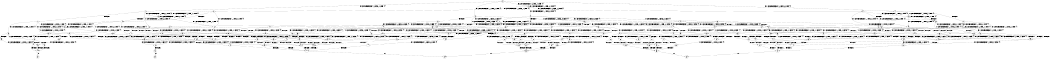 digraph BCG {
size = "7, 10.5";
center = TRUE;
node [shape = circle];
0 [peripheries = 2];
0 -> 1 [label = "EX !0 !ATOMIC_EXCH_BRANCH (1, +0, FALSE, +0, 3, TRUE) !{0}"];
0 -> 2 [label = "EX !2 !ATOMIC_EXCH_BRANCH (1, +0, TRUE, +0, 1, TRUE) !{0}"];
0 -> 3 [label = "EX !1 !ATOMIC_EXCH_BRANCH (1, +1, TRUE, +0, 2, TRUE) !{0}"];
0 -> 4 [label = "EX !0 !ATOMIC_EXCH_BRANCH (1, +0, FALSE, +0, 3, TRUE) !{0}"];
1 -> 5 [label = "EX !2 !ATOMIC_EXCH_BRANCH (1, +0, TRUE, +0, 1, TRUE) !{0}"];
1 -> 6 [label = "EX !1 !ATOMIC_EXCH_BRANCH (1, +1, TRUE, +0, 2, TRUE) !{0}"];
1 -> 7 [label = "TERMINATE !0"];
2 -> 2 [label = "EX !2 !ATOMIC_EXCH_BRANCH (1, +0, TRUE, +0, 1, TRUE) !{0}"];
2 -> 8 [label = "EX !0 !ATOMIC_EXCH_BRANCH (1, +0, FALSE, +0, 3, TRUE) !{0}"];
2 -> 9 [label = "EX !1 !ATOMIC_EXCH_BRANCH (1, +1, TRUE, +0, 2, TRUE) !{0}"];
2 -> 10 [label = "EX !0 !ATOMIC_EXCH_BRANCH (1, +0, FALSE, +0, 3, TRUE) !{0}"];
3 -> 11 [label = "EX !0 !ATOMIC_EXCH_BRANCH (1, +0, FALSE, +0, 3, FALSE) !{0}"];
3 -> 12 [label = "EX !2 !ATOMIC_EXCH_BRANCH (1, +0, TRUE, +0, 1, FALSE) !{0}"];
3 -> 13 [label = "TERMINATE !1"];
3 -> 14 [label = "EX !0 !ATOMIC_EXCH_BRANCH (1, +0, FALSE, +0, 3, FALSE) !{0}"];
4 -> 15 [label = "EX !2 !ATOMIC_EXCH_BRANCH (1, +0, TRUE, +0, 1, TRUE) !{0}"];
4 -> 16 [label = "EX !1 !ATOMIC_EXCH_BRANCH (1, +1, TRUE, +0, 2, TRUE) !{0}"];
4 -> 17 [label = "TERMINATE !0"];
5 -> 5 [label = "EX !2 !ATOMIC_EXCH_BRANCH (1, +0, TRUE, +0, 1, TRUE) !{0}"];
5 -> 18 [label = "EX !1 !ATOMIC_EXCH_BRANCH (1, +1, TRUE, +0, 2, TRUE) !{0}"];
5 -> 19 [label = "TERMINATE !0"];
6 -> 20 [label = "EX !2 !ATOMIC_EXCH_BRANCH (1, +0, TRUE, +0, 1, FALSE) !{0}"];
6 -> 21 [label = "TERMINATE !0"];
6 -> 22 [label = "TERMINATE !1"];
7 -> 23 [label = "EX !2 !ATOMIC_EXCH_BRANCH (1, +0, TRUE, +0, 1, TRUE) !{1}"];
7 -> 24 [label = "EX !1 !ATOMIC_EXCH_BRANCH (1, +1, TRUE, +0, 2, TRUE) !{1}"];
7 -> 25 [label = "EX !1 !ATOMIC_EXCH_BRANCH (1, +1, TRUE, +0, 2, TRUE) !{1}"];
8 -> 5 [label = "EX !2 !ATOMIC_EXCH_BRANCH (1, +0, TRUE, +0, 1, TRUE) !{0}"];
8 -> 18 [label = "EX !1 !ATOMIC_EXCH_BRANCH (1, +1, TRUE, +0, 2, TRUE) !{0}"];
8 -> 19 [label = "TERMINATE !0"];
9 -> 12 [label = "EX !2 !ATOMIC_EXCH_BRANCH (1, +0, TRUE, +0, 1, FALSE) !{0}"];
9 -> 26 [label = "EX !0 !ATOMIC_EXCH_BRANCH (1, +0, FALSE, +0, 3, FALSE) !{0}"];
9 -> 27 [label = "TERMINATE !1"];
9 -> 28 [label = "EX !0 !ATOMIC_EXCH_BRANCH (1, +0, FALSE, +0, 3, FALSE) !{0}"];
10 -> 15 [label = "EX !2 !ATOMIC_EXCH_BRANCH (1, +0, TRUE, +0, 1, TRUE) !{0}"];
10 -> 29 [label = "EX !1 !ATOMIC_EXCH_BRANCH (1, +1, TRUE, +0, 2, TRUE) !{0}"];
10 -> 30 [label = "TERMINATE !0"];
11 -> 31 [label = "EX !0 !ATOMIC_EXCH_BRANCH (1, +1, TRUE, +0, 3, FALSE) !{0}"];
11 -> 32 [label = "EX !2 !ATOMIC_EXCH_BRANCH (1, +0, TRUE, +0, 1, FALSE) !{0}"];
11 -> 33 [label = "TERMINATE !1"];
11 -> 34 [label = "EX !0 !ATOMIC_EXCH_BRANCH (1, +1, TRUE, +0, 3, FALSE) !{0}"];
12 -> 35 [label = "EX !0 !ATOMIC_EXCH_BRANCH (1, +0, FALSE, +0, 3, TRUE) !{0}"];
12 -> 36 [label = "TERMINATE !2"];
12 -> 37 [label = "TERMINATE !1"];
12 -> 38 [label = "EX !0 !ATOMIC_EXCH_BRANCH (1, +0, FALSE, +0, 3, TRUE) !{0}"];
13 -> 39 [label = "EX !0 !ATOMIC_EXCH_BRANCH (1, +0, FALSE, +0, 3, FALSE) !{1}"];
13 -> 40 [label = "EX !2 !ATOMIC_EXCH_BRANCH (1, +0, TRUE, +0, 1, FALSE) !{1}"];
14 -> 41 [label = "EX !2 !ATOMIC_EXCH_BRANCH (1, +0, TRUE, +0, 1, FALSE) !{0}"];
14 -> 42 [label = "TERMINATE !1"];
14 -> 34 [label = "EX !0 !ATOMIC_EXCH_BRANCH (1, +1, TRUE, +0, 3, FALSE) !{0}"];
15 -> 15 [label = "EX !2 !ATOMIC_EXCH_BRANCH (1, +0, TRUE, +0, 1, TRUE) !{0}"];
15 -> 29 [label = "EX !1 !ATOMIC_EXCH_BRANCH (1, +1, TRUE, +0, 2, TRUE) !{0}"];
15 -> 30 [label = "TERMINATE !0"];
16 -> 43 [label = "EX !2 !ATOMIC_EXCH_BRANCH (1, +0, TRUE, +0, 1, FALSE) !{0}"];
16 -> 44 [label = "TERMINATE !0"];
16 -> 45 [label = "TERMINATE !1"];
17 -> 46 [label = "EX !2 !ATOMIC_EXCH_BRANCH (1, +0, TRUE, +0, 1, TRUE) !{1}"];
17 -> 47 [label = "EX !1 !ATOMIC_EXCH_BRANCH (1, +1, TRUE, +0, 2, TRUE) !{1}"];
18 -> 20 [label = "EX !2 !ATOMIC_EXCH_BRANCH (1, +0, TRUE, +0, 1, FALSE) !{0}"];
18 -> 48 [label = "TERMINATE !0"];
18 -> 49 [label = "TERMINATE !1"];
19 -> 50 [label = "EX !1 !ATOMIC_EXCH_BRANCH (1, +1, TRUE, +0, 2, TRUE) !{1}"];
19 -> 23 [label = "EX !2 !ATOMIC_EXCH_BRANCH (1, +0, TRUE, +0, 1, TRUE) !{1}"];
19 -> 51 [label = "EX !1 !ATOMIC_EXCH_BRANCH (1, +1, TRUE, +0, 2, TRUE) !{1}"];
20 -> 52 [label = "TERMINATE !0"];
20 -> 53 [label = "TERMINATE !2"];
20 -> 54 [label = "TERMINATE !1"];
21 -> 55 [label = "EX !2 !ATOMIC_EXCH_BRANCH (1, +0, TRUE, +0, 1, FALSE) !{1}"];
21 -> 56 [label = "TERMINATE !1"];
22 -> 57 [label = "EX !2 !ATOMIC_EXCH_BRANCH (1, +0, TRUE, +0, 1, FALSE) !{1}"];
22 -> 56 [label = "TERMINATE !0"];
23 -> 23 [label = "EX !2 !ATOMIC_EXCH_BRANCH (1, +0, TRUE, +0, 1, TRUE) !{1}"];
23 -> 50 [label = "EX !1 !ATOMIC_EXCH_BRANCH (1, +1, TRUE, +0, 2, TRUE) !{1}"];
23 -> 51 [label = "EX !1 !ATOMIC_EXCH_BRANCH (1, +1, TRUE, +0, 2, TRUE) !{1}"];
24 -> 55 [label = "EX !2 !ATOMIC_EXCH_BRANCH (1, +0, TRUE, +0, 1, FALSE) !{1}"];
24 -> 56 [label = "TERMINATE !1"];
25 -> 58 [label = "EX !2 !ATOMIC_EXCH_BRANCH (1, +0, TRUE, +0, 1, FALSE) !{1}"];
25 -> 59 [label = "TERMINATE !1"];
26 -> 60 [label = "EX !0 !ATOMIC_EXCH_BRANCH (1, +1, TRUE, +0, 3, FALSE) !{0}"];
26 -> 32 [label = "EX !2 !ATOMIC_EXCH_BRANCH (1, +0, TRUE, +0, 1, FALSE) !{0}"];
26 -> 61 [label = "TERMINATE !1"];
26 -> 62 [label = "EX !0 !ATOMIC_EXCH_BRANCH (1, +1, TRUE, +0, 3, FALSE) !{0}"];
27 -> 63 [label = "EX !0 !ATOMIC_EXCH_BRANCH (1, +0, FALSE, +0, 3, FALSE) !{1}"];
27 -> 40 [label = "EX !2 !ATOMIC_EXCH_BRANCH (1, +0, TRUE, +0, 1, FALSE) !{1}"];
28 -> 41 [label = "EX !2 !ATOMIC_EXCH_BRANCH (1, +0, TRUE, +0, 1, FALSE) !{0}"];
28 -> 64 [label = "TERMINATE !1"];
28 -> 62 [label = "EX !0 !ATOMIC_EXCH_BRANCH (1, +1, TRUE, +0, 3, FALSE) !{0}"];
29 -> 43 [label = "EX !2 !ATOMIC_EXCH_BRANCH (1, +0, TRUE, +0, 1, FALSE) !{0}"];
29 -> 65 [label = "TERMINATE !0"];
29 -> 66 [label = "TERMINATE !1"];
30 -> 67 [label = "EX !1 !ATOMIC_EXCH_BRANCH (1, +1, TRUE, +0, 2, TRUE) !{1}"];
30 -> 46 [label = "EX !2 !ATOMIC_EXCH_BRANCH (1, +0, TRUE, +0, 1, TRUE) !{1}"];
31 -> 20 [label = "EX !2 !ATOMIC_EXCH_BRANCH (1, +0, TRUE, +0, 1, FALSE) !{0}"];
31 -> 21 [label = "TERMINATE !0"];
31 -> 22 [label = "TERMINATE !1"];
32 -> 68 [label = "EX !0 !ATOMIC_EXCH_BRANCH (1, +1, TRUE, +0, 3, TRUE) !{0}"];
32 -> 69 [label = "TERMINATE !2"];
32 -> 70 [label = "TERMINATE !1"];
32 -> 71 [label = "EX !0 !ATOMIC_EXCH_BRANCH (1, +1, TRUE, +0, 3, TRUE) !{0}"];
33 -> 72 [label = "EX !2 !ATOMIC_EXCH_BRANCH (1, +0, TRUE, +0, 1, FALSE) !{1}"];
33 -> 73 [label = "EX !0 !ATOMIC_EXCH_BRANCH (1, +1, TRUE, +0, 3, FALSE) !{1}"];
34 -> 43 [label = "EX !2 !ATOMIC_EXCH_BRANCH (1, +0, TRUE, +0, 1, FALSE) !{0}"];
34 -> 44 [label = "TERMINATE !0"];
34 -> 45 [label = "TERMINATE !1"];
35 -> 52 [label = "TERMINATE !0"];
35 -> 53 [label = "TERMINATE !2"];
35 -> 54 [label = "TERMINATE !1"];
36 -> 74 [label = "EX !0 !ATOMIC_EXCH_BRANCH (1, +0, FALSE, +0, 3, TRUE) !{1}"];
36 -> 75 [label = "TERMINATE !1"];
37 -> 76 [label = "EX !0 !ATOMIC_EXCH_BRANCH (1, +0, FALSE, +0, 3, TRUE) !{1}"];
37 -> 75 [label = "TERMINATE !2"];
38 -> 77 [label = "TERMINATE !0"];
38 -> 78 [label = "TERMINATE !2"];
38 -> 79 [label = "TERMINATE !1"];
39 -> 73 [label = "EX !0 !ATOMIC_EXCH_BRANCH (1, +1, TRUE, +0, 3, FALSE) !{1}"];
39 -> 72 [label = "EX !2 !ATOMIC_EXCH_BRANCH (1, +0, TRUE, +0, 1, FALSE) !{1}"];
40 -> 76 [label = "EX !0 !ATOMIC_EXCH_BRANCH (1, +0, FALSE, +0, 3, TRUE) !{1}"];
40 -> 75 [label = "TERMINATE !2"];
41 -> 80 [label = "TERMINATE !2"];
41 -> 81 [label = "TERMINATE !1"];
41 -> 71 [label = "EX !0 !ATOMIC_EXCH_BRANCH (1, +1, TRUE, +0, 3, TRUE) !{0}"];
42 -> 82 [label = "EX !2 !ATOMIC_EXCH_BRANCH (1, +0, TRUE, +0, 1, FALSE) !{1}"];
42 -> 83 [label = "EX !0 !ATOMIC_EXCH_BRANCH (1, +1, TRUE, +0, 3, FALSE) !{1}"];
43 -> 77 [label = "TERMINATE !0"];
43 -> 78 [label = "TERMINATE !2"];
43 -> 79 [label = "TERMINATE !1"];
44 -> 84 [label = "EX !2 !ATOMIC_EXCH_BRANCH (1, +0, TRUE, +0, 1, FALSE) !{1}"];
44 -> 85 [label = "TERMINATE !1"];
45 -> 86 [label = "EX !2 !ATOMIC_EXCH_BRANCH (1, +0, TRUE, +0, 1, FALSE) !{1}"];
45 -> 85 [label = "TERMINATE !0"];
46 -> 46 [label = "EX !2 !ATOMIC_EXCH_BRANCH (1, +0, TRUE, +0, 1, TRUE) !{1}"];
46 -> 67 [label = "EX !1 !ATOMIC_EXCH_BRANCH (1, +1, TRUE, +0, 2, TRUE) !{1}"];
47 -> 84 [label = "EX !2 !ATOMIC_EXCH_BRANCH (1, +0, TRUE, +0, 1, FALSE) !{1}"];
47 -> 85 [label = "TERMINATE !1"];
48 -> 87 [label = "TERMINATE !1"];
48 -> 55 [label = "EX !2 !ATOMIC_EXCH_BRANCH (1, +0, TRUE, +0, 1, FALSE) !{1}"];
49 -> 87 [label = "TERMINATE !0"];
49 -> 57 [label = "EX !2 !ATOMIC_EXCH_BRANCH (1, +0, TRUE, +0, 1, FALSE) !{1}"];
50 -> 55 [label = "EX !2 !ATOMIC_EXCH_BRANCH (1, +0, TRUE, +0, 1, FALSE) !{1}"];
50 -> 87 [label = "TERMINATE !1"];
51 -> 58 [label = "EX !2 !ATOMIC_EXCH_BRANCH (1, +0, TRUE, +0, 1, FALSE) !{1}"];
51 -> 88 [label = "TERMINATE !1"];
52 -> 89 [label = "TERMINATE !2"];
52 -> 90 [label = "TERMINATE !1"];
53 -> 89 [label = "TERMINATE !0"];
53 -> 91 [label = "TERMINATE !1"];
54 -> 90 [label = "TERMINATE !0"];
54 -> 91 [label = "TERMINATE !2"];
55 -> 89 [label = "TERMINATE !2"];
55 -> 90 [label = "TERMINATE !1"];
56 -> 92 [label = "EX !2 !ATOMIC_EXCH_BRANCH (1, +0, TRUE, +0, 1, FALSE) !{2}"];
56 -> 93 [label = "EX !2 !ATOMIC_EXCH_BRANCH (1, +0, TRUE, +0, 1, FALSE) !{2}"];
57 -> 90 [label = "TERMINATE !0"];
57 -> 91 [label = "TERMINATE !2"];
58 -> 94 [label = "TERMINATE !2"];
58 -> 95 [label = "TERMINATE !1"];
59 -> 96 [label = "EX !2 !ATOMIC_EXCH_BRANCH (1, +0, TRUE, +0, 1, FALSE) !{2}"];
60 -> 20 [label = "EX !2 !ATOMIC_EXCH_BRANCH (1, +0, TRUE, +0, 1, FALSE) !{0}"];
60 -> 48 [label = "TERMINATE !0"];
60 -> 49 [label = "TERMINATE !1"];
61 -> 97 [label = "EX !0 !ATOMIC_EXCH_BRANCH (1, +1, TRUE, +0, 3, FALSE) !{1}"];
61 -> 72 [label = "EX !2 !ATOMIC_EXCH_BRANCH (1, +0, TRUE, +0, 1, FALSE) !{1}"];
62 -> 43 [label = "EX !2 !ATOMIC_EXCH_BRANCH (1, +0, TRUE, +0, 1, FALSE) !{0}"];
62 -> 65 [label = "TERMINATE !0"];
62 -> 66 [label = "TERMINATE !1"];
63 -> 97 [label = "EX !0 !ATOMIC_EXCH_BRANCH (1, +1, TRUE, +0, 3, FALSE) !{1}"];
63 -> 72 [label = "EX !2 !ATOMIC_EXCH_BRANCH (1, +0, TRUE, +0, 1, FALSE) !{1}"];
64 -> 98 [label = "EX !0 !ATOMIC_EXCH_BRANCH (1, +1, TRUE, +0, 3, FALSE) !{1}"];
64 -> 82 [label = "EX !2 !ATOMIC_EXCH_BRANCH (1, +0, TRUE, +0, 1, FALSE) !{1}"];
65 -> 99 [label = "TERMINATE !1"];
65 -> 84 [label = "EX !2 !ATOMIC_EXCH_BRANCH (1, +0, TRUE, +0, 1, FALSE) !{1}"];
66 -> 99 [label = "TERMINATE !0"];
66 -> 86 [label = "EX !2 !ATOMIC_EXCH_BRANCH (1, +0, TRUE, +0, 1, FALSE) !{1}"];
67 -> 84 [label = "EX !2 !ATOMIC_EXCH_BRANCH (1, +0, TRUE, +0, 1, FALSE) !{1}"];
67 -> 99 [label = "TERMINATE !1"];
68 -> 100 [label = "TERMINATE !0"];
68 -> 101 [label = "TERMINATE !2"];
68 -> 102 [label = "TERMINATE !1"];
69 -> 103 [label = "TERMINATE !1"];
69 -> 104 [label = "EX !0 !ATOMIC_EXCH_BRANCH (1, +1, TRUE, +0, 3, TRUE) !{1}"];
70 -> 103 [label = "TERMINATE !2"];
70 -> 105 [label = "EX !0 !ATOMIC_EXCH_BRANCH (1, +1, TRUE, +0, 3, TRUE) !{1}"];
71 -> 106 [label = "TERMINATE !0"];
71 -> 107 [label = "TERMINATE !2"];
71 -> 108 [label = "TERMINATE !1"];
72 -> 105 [label = "EX !0 !ATOMIC_EXCH_BRANCH (1, +1, TRUE, +0, 3, TRUE) !{1}"];
72 -> 103 [label = "TERMINATE !2"];
73 -> 57 [label = "EX !2 !ATOMIC_EXCH_BRANCH (1, +0, TRUE, +0, 1, FALSE) !{1}"];
73 -> 56 [label = "TERMINATE !0"];
74 -> 89 [label = "TERMINATE !0"];
74 -> 91 [label = "TERMINATE !1"];
75 -> 109 [label = "EX !0 !ATOMIC_EXCH_BRANCH (1, +0, FALSE, +0, 3, TRUE) !{2}"];
76 -> 90 [label = "TERMINATE !0"];
76 -> 91 [label = "TERMINATE !2"];
77 -> 110 [label = "TERMINATE !2"];
77 -> 111 [label = "TERMINATE !1"];
78 -> 110 [label = "TERMINATE !0"];
78 -> 112 [label = "TERMINATE !1"];
79 -> 111 [label = "TERMINATE !0"];
79 -> 112 [label = "TERMINATE !2"];
80 -> 113 [label = "TERMINATE !1"];
80 -> 114 [label = "EX !0 !ATOMIC_EXCH_BRANCH (1, +1, TRUE, +0, 3, TRUE) !{1}"];
81 -> 113 [label = "TERMINATE !2"];
81 -> 115 [label = "EX !0 !ATOMIC_EXCH_BRANCH (1, +1, TRUE, +0, 3, TRUE) !{1}"];
82 -> 115 [label = "EX !0 !ATOMIC_EXCH_BRANCH (1, +1, TRUE, +0, 3, TRUE) !{1}"];
82 -> 113 [label = "TERMINATE !2"];
83 -> 86 [label = "EX !2 !ATOMIC_EXCH_BRANCH (1, +0, TRUE, +0, 1, FALSE) !{1}"];
83 -> 85 [label = "TERMINATE !0"];
84 -> 110 [label = "TERMINATE !2"];
84 -> 111 [label = "TERMINATE !1"];
85 -> 116 [label = "EX !2 !ATOMIC_EXCH_BRANCH (1, +0, TRUE, +0, 1, FALSE) !{2}"];
86 -> 111 [label = "TERMINATE !0"];
86 -> 112 [label = "TERMINATE !2"];
87 -> 92 [label = "EX !2 !ATOMIC_EXCH_BRANCH (1, +0, TRUE, +0, 1, FALSE) !{2}"];
87 -> 93 [label = "EX !2 !ATOMIC_EXCH_BRANCH (1, +0, TRUE, +0, 1, FALSE) !{2}"];
88 -> 96 [label = "EX !2 !ATOMIC_EXCH_BRANCH (1, +0, TRUE, +0, 1, FALSE) !{2}"];
89 -> 117 [label = "TERMINATE !1"];
90 -> 117 [label = "TERMINATE !2"];
91 -> 117 [label = "TERMINATE !0"];
92 -> 117 [label = "TERMINATE !2"];
93 -> 118 [label = "TERMINATE !2"];
94 -> 119 [label = "TERMINATE !1"];
95 -> 119 [label = "TERMINATE !2"];
96 -> 119 [label = "TERMINATE !2"];
97 -> 57 [label = "EX !2 !ATOMIC_EXCH_BRANCH (1, +0, TRUE, +0, 1, FALSE) !{1}"];
97 -> 87 [label = "TERMINATE !0"];
98 -> 86 [label = "EX !2 !ATOMIC_EXCH_BRANCH (1, +0, TRUE, +0, 1, FALSE) !{1}"];
98 -> 99 [label = "TERMINATE !0"];
99 -> 116 [label = "EX !2 !ATOMIC_EXCH_BRANCH (1, +0, TRUE, +0, 1, FALSE) !{2}"];
100 -> 120 [label = "TERMINATE !2"];
100 -> 121 [label = "TERMINATE !1"];
101 -> 120 [label = "TERMINATE !0"];
101 -> 122 [label = "TERMINATE !1"];
102 -> 121 [label = "TERMINATE !0"];
102 -> 122 [label = "TERMINATE !2"];
103 -> 123 [label = "EX !0 !ATOMIC_EXCH_BRANCH (1, +1, TRUE, +0, 3, TRUE) !{2}"];
104 -> 120 [label = "TERMINATE !0"];
104 -> 122 [label = "TERMINATE !1"];
105 -> 121 [label = "TERMINATE !0"];
105 -> 122 [label = "TERMINATE !2"];
106 -> 124 [label = "TERMINATE !2"];
106 -> 125 [label = "TERMINATE !1"];
107 -> 124 [label = "TERMINATE !0"];
107 -> 126 [label = "TERMINATE !1"];
108 -> 125 [label = "TERMINATE !0"];
108 -> 126 [label = "TERMINATE !2"];
109 -> 117 [label = "TERMINATE !0"];
110 -> 127 [label = "TERMINATE !1"];
111 -> 127 [label = "TERMINATE !2"];
112 -> 127 [label = "TERMINATE !0"];
113 -> 128 [label = "EX !0 !ATOMIC_EXCH_BRANCH (1, +1, TRUE, +0, 3, TRUE) !{2}"];
114 -> 124 [label = "TERMINATE !0"];
114 -> 126 [label = "TERMINATE !1"];
115 -> 125 [label = "TERMINATE !0"];
115 -> 126 [label = "TERMINATE !2"];
116 -> 127 [label = "TERMINATE !2"];
117 -> 129 [label = "exit"];
118 -> 130 [label = "exit"];
119 -> 131 [label = "exit"];
120 -> 132 [label = "TERMINATE !1"];
121 -> 132 [label = "TERMINATE !2"];
122 -> 132 [label = "TERMINATE !0"];
123 -> 132 [label = "TERMINATE !0"];
124 -> 133 [label = "TERMINATE !1"];
125 -> 133 [label = "TERMINATE !2"];
126 -> 133 [label = "TERMINATE !0"];
127 -> 134 [label = "exit"];
128 -> 133 [label = "TERMINATE !0"];
132 -> 129 [label = "exit"];
133 -> 134 [label = "exit"];
}
